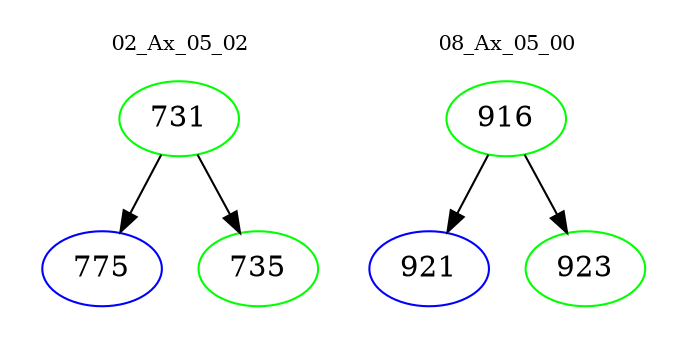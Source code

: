 digraph{
subgraph cluster_0 {
color = white
label = "02_Ax_05_02";
fontsize=10;
T0_731 [label="731", color="green"]
T0_731 -> T0_775 [color="black"]
T0_775 [label="775", color="blue"]
T0_731 -> T0_735 [color="black"]
T0_735 [label="735", color="green"]
}
subgraph cluster_1 {
color = white
label = "08_Ax_05_00";
fontsize=10;
T1_916 [label="916", color="green"]
T1_916 -> T1_921 [color="black"]
T1_921 [label="921", color="blue"]
T1_916 -> T1_923 [color="black"]
T1_923 [label="923", color="green"]
}
}
